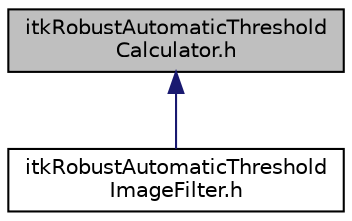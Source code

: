digraph "itkRobustAutomaticThresholdCalculator.h"
{
 // LATEX_PDF_SIZE
  edge [fontname="Helvetica",fontsize="10",labelfontname="Helvetica",labelfontsize="10"];
  node [fontname="Helvetica",fontsize="10",shape=record];
  Node1 [label="itkRobustAutomaticThreshold\lCalculator.h",height=0.2,width=0.4,color="black", fillcolor="grey75", style="filled", fontcolor="black",tooltip=" "];
  Node1 -> Node2 [dir="back",color="midnightblue",fontsize="10",style="solid",fontname="Helvetica"];
  Node2 [label="itkRobustAutomaticThreshold\lImageFilter.h",height=0.2,width=0.4,color="black", fillcolor="white", style="filled",URL="$itkRobustAutomaticThresholdImageFilter_8h.html",tooltip=" "];
}
